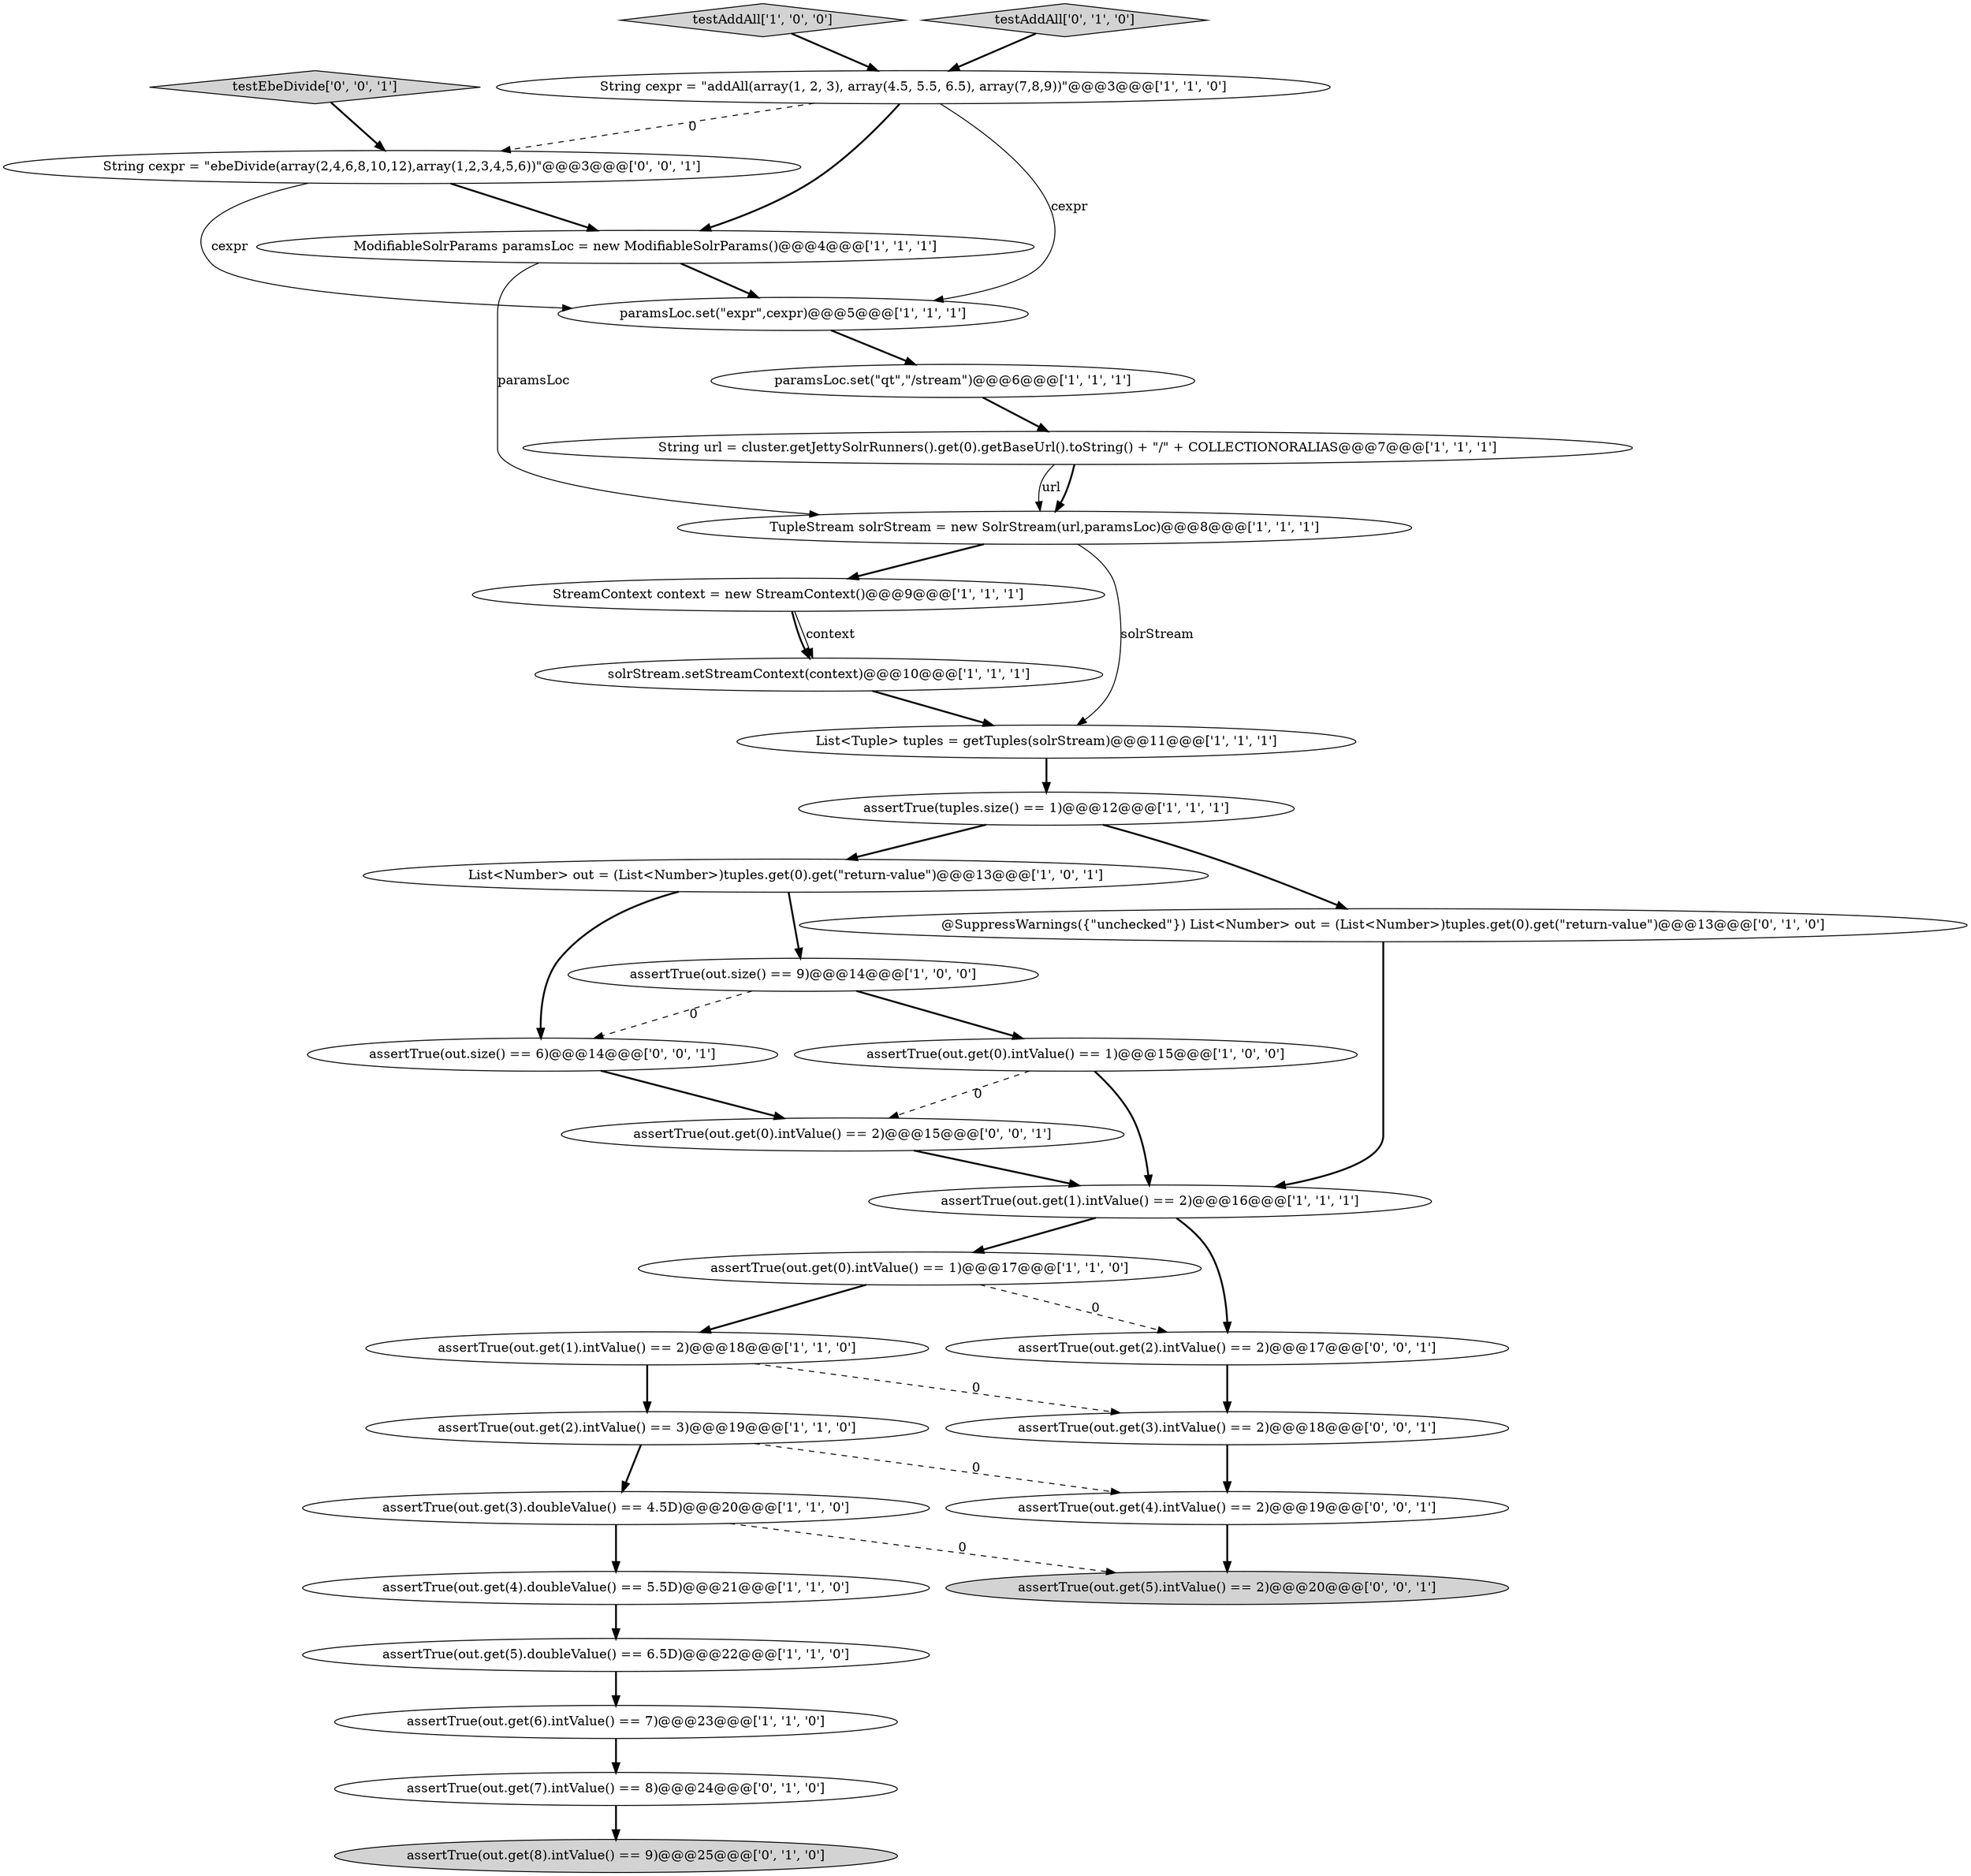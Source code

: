 digraph {
24 [style = filled, label = "assertTrue(out.get(8).intValue() == 9)@@@25@@@['0', '1', '0']", fillcolor = lightgray, shape = ellipse image = "AAA0AAABBB2BBB"];
10 [style = filled, label = "assertTrue(out.get(1).intValue() == 2)@@@16@@@['1', '1', '1']", fillcolor = white, shape = ellipse image = "AAA0AAABBB1BBB"];
6 [style = filled, label = "testAddAll['1', '0', '0']", fillcolor = lightgray, shape = diamond image = "AAA0AAABBB1BBB"];
28 [style = filled, label = "assertTrue(out.get(2).intValue() == 2)@@@17@@@['0', '0', '1']", fillcolor = white, shape = ellipse image = "AAA0AAABBB3BBB"];
27 [style = filled, label = "assertTrue(out.get(3).intValue() == 2)@@@18@@@['0', '0', '1']", fillcolor = white, shape = ellipse image = "AAA0AAABBB3BBB"];
31 [style = filled, label = "assertTrue(out.get(0).intValue() == 2)@@@15@@@['0', '0', '1']", fillcolor = white, shape = ellipse image = "AAA0AAABBB3BBB"];
13 [style = filled, label = "String cexpr = \"addAll(array(1, 2, 3), array(4.5, 5.5, 6.5), array(7,8,9))\"@@@3@@@['1', '1', '0']", fillcolor = white, shape = ellipse image = "AAA0AAABBB1BBB"];
25 [style = filled, label = "@SuppressWarnings({\"unchecked\"}) List<Number> out = (List<Number>)tuples.get(0).get(\"return-value\")@@@13@@@['0', '1', '0']", fillcolor = white, shape = ellipse image = "AAA0AAABBB2BBB"];
1 [style = filled, label = "assertTrue(out.get(6).intValue() == 7)@@@23@@@['1', '1', '0']", fillcolor = white, shape = ellipse image = "AAA0AAABBB1BBB"];
33 [style = filled, label = "testEbeDivide['0', '0', '1']", fillcolor = lightgray, shape = diamond image = "AAA0AAABBB3BBB"];
32 [style = filled, label = "String cexpr = \"ebeDivide(array(2,4,6,8,10,12),array(1,2,3,4,5,6))\"@@@3@@@['0', '0', '1']", fillcolor = white, shape = ellipse image = "AAA0AAABBB3BBB"];
20 [style = filled, label = "assertTrue(out.get(0).intValue() == 1)@@@15@@@['1', '0', '0']", fillcolor = white, shape = ellipse image = "AAA0AAABBB1BBB"];
11 [style = filled, label = "solrStream.setStreamContext(context)@@@10@@@['1', '1', '1']", fillcolor = white, shape = ellipse image = "AAA0AAABBB1BBB"];
5 [style = filled, label = "assertTrue(out.get(4).doubleValue() == 5.5D)@@@21@@@['1', '1', '0']", fillcolor = white, shape = ellipse image = "AAA0AAABBB1BBB"];
29 [style = filled, label = "assertTrue(out.size() == 6)@@@14@@@['0', '0', '1']", fillcolor = white, shape = ellipse image = "AAA0AAABBB3BBB"];
7 [style = filled, label = "paramsLoc.set(\"expr\",cexpr)@@@5@@@['1', '1', '1']", fillcolor = white, shape = ellipse image = "AAA0AAABBB1BBB"];
23 [style = filled, label = "testAddAll['0', '1', '0']", fillcolor = lightgray, shape = diamond image = "AAA0AAABBB2BBB"];
19 [style = filled, label = "assertTrue(out.size() == 9)@@@14@@@['1', '0', '0']", fillcolor = white, shape = ellipse image = "AAA0AAABBB1BBB"];
21 [style = filled, label = "assertTrue(out.get(5).doubleValue() == 6.5D)@@@22@@@['1', '1', '0']", fillcolor = white, shape = ellipse image = "AAA0AAABBB1BBB"];
3 [style = filled, label = "assertTrue(tuples.size() == 1)@@@12@@@['1', '1', '1']", fillcolor = white, shape = ellipse image = "AAA0AAABBB1BBB"];
22 [style = filled, label = "assertTrue(out.get(7).intValue() == 8)@@@24@@@['0', '1', '0']", fillcolor = white, shape = ellipse image = "AAA0AAABBB2BBB"];
15 [style = filled, label = "TupleStream solrStream = new SolrStream(url,paramsLoc)@@@8@@@['1', '1', '1']", fillcolor = white, shape = ellipse image = "AAA0AAABBB1BBB"];
26 [style = filled, label = "assertTrue(out.get(4).intValue() == 2)@@@19@@@['0', '0', '1']", fillcolor = white, shape = ellipse image = "AAA0AAABBB3BBB"];
14 [style = filled, label = "assertTrue(out.get(1).intValue() == 2)@@@18@@@['1', '1', '0']", fillcolor = white, shape = ellipse image = "AAA0AAABBB1BBB"];
18 [style = filled, label = "paramsLoc.set(\"qt\",\"/stream\")@@@6@@@['1', '1', '1']", fillcolor = white, shape = ellipse image = "AAA0AAABBB1BBB"];
0 [style = filled, label = "assertTrue(out.get(0).intValue() == 1)@@@17@@@['1', '1', '0']", fillcolor = white, shape = ellipse image = "AAA0AAABBB1BBB"];
30 [style = filled, label = "assertTrue(out.get(5).intValue() == 2)@@@20@@@['0', '0', '1']", fillcolor = lightgray, shape = ellipse image = "AAA0AAABBB3BBB"];
17 [style = filled, label = "ModifiableSolrParams paramsLoc = new ModifiableSolrParams()@@@4@@@['1', '1', '1']", fillcolor = white, shape = ellipse image = "AAA0AAABBB1BBB"];
12 [style = filled, label = "List<Tuple> tuples = getTuples(solrStream)@@@11@@@['1', '1', '1']", fillcolor = white, shape = ellipse image = "AAA0AAABBB1BBB"];
8 [style = filled, label = "List<Number> out = (List<Number>)tuples.get(0).get(\"return-value\")@@@13@@@['1', '0', '1']", fillcolor = white, shape = ellipse image = "AAA0AAABBB1BBB"];
9 [style = filled, label = "StreamContext context = new StreamContext()@@@9@@@['1', '1', '1']", fillcolor = white, shape = ellipse image = "AAA0AAABBB1BBB"];
2 [style = filled, label = "assertTrue(out.get(2).intValue() == 3)@@@19@@@['1', '1', '0']", fillcolor = white, shape = ellipse image = "AAA0AAABBB1BBB"];
4 [style = filled, label = "assertTrue(out.get(3).doubleValue() == 4.5D)@@@20@@@['1', '1', '0']", fillcolor = white, shape = ellipse image = "AAA0AAABBB1BBB"];
16 [style = filled, label = "String url = cluster.getJettySolrRunners().get(0).getBaseUrl().toString() + \"/\" + COLLECTIONORALIAS@@@7@@@['1', '1', '1']", fillcolor = white, shape = ellipse image = "AAA0AAABBB1BBB"];
16->15 [style = bold, label=""];
17->15 [style = solid, label="paramsLoc"];
10->28 [style = bold, label=""];
9->11 [style = bold, label=""];
3->25 [style = bold, label=""];
8->19 [style = bold, label=""];
13->7 [style = solid, label="cexpr"];
19->20 [style = bold, label=""];
29->31 [style = bold, label=""];
32->7 [style = solid, label="cexpr"];
20->31 [style = dashed, label="0"];
19->29 [style = dashed, label="0"];
4->30 [style = dashed, label="0"];
11->12 [style = bold, label=""];
16->15 [style = solid, label="url"];
0->28 [style = dashed, label="0"];
2->4 [style = bold, label=""];
14->27 [style = dashed, label="0"];
20->10 [style = bold, label=""];
1->22 [style = bold, label=""];
26->30 [style = bold, label=""];
17->7 [style = bold, label=""];
13->32 [style = dashed, label="0"];
5->21 [style = bold, label=""];
13->17 [style = bold, label=""];
0->14 [style = bold, label=""];
23->13 [style = bold, label=""];
15->9 [style = bold, label=""];
31->10 [style = bold, label=""];
3->8 [style = bold, label=""];
6->13 [style = bold, label=""];
9->11 [style = solid, label="context"];
10->0 [style = bold, label=""];
21->1 [style = bold, label=""];
15->12 [style = solid, label="solrStream"];
7->18 [style = bold, label=""];
33->32 [style = bold, label=""];
25->10 [style = bold, label=""];
14->2 [style = bold, label=""];
12->3 [style = bold, label=""];
28->27 [style = bold, label=""];
22->24 [style = bold, label=""];
2->26 [style = dashed, label="0"];
4->5 [style = bold, label=""];
32->17 [style = bold, label=""];
8->29 [style = bold, label=""];
27->26 [style = bold, label=""];
18->16 [style = bold, label=""];
}
